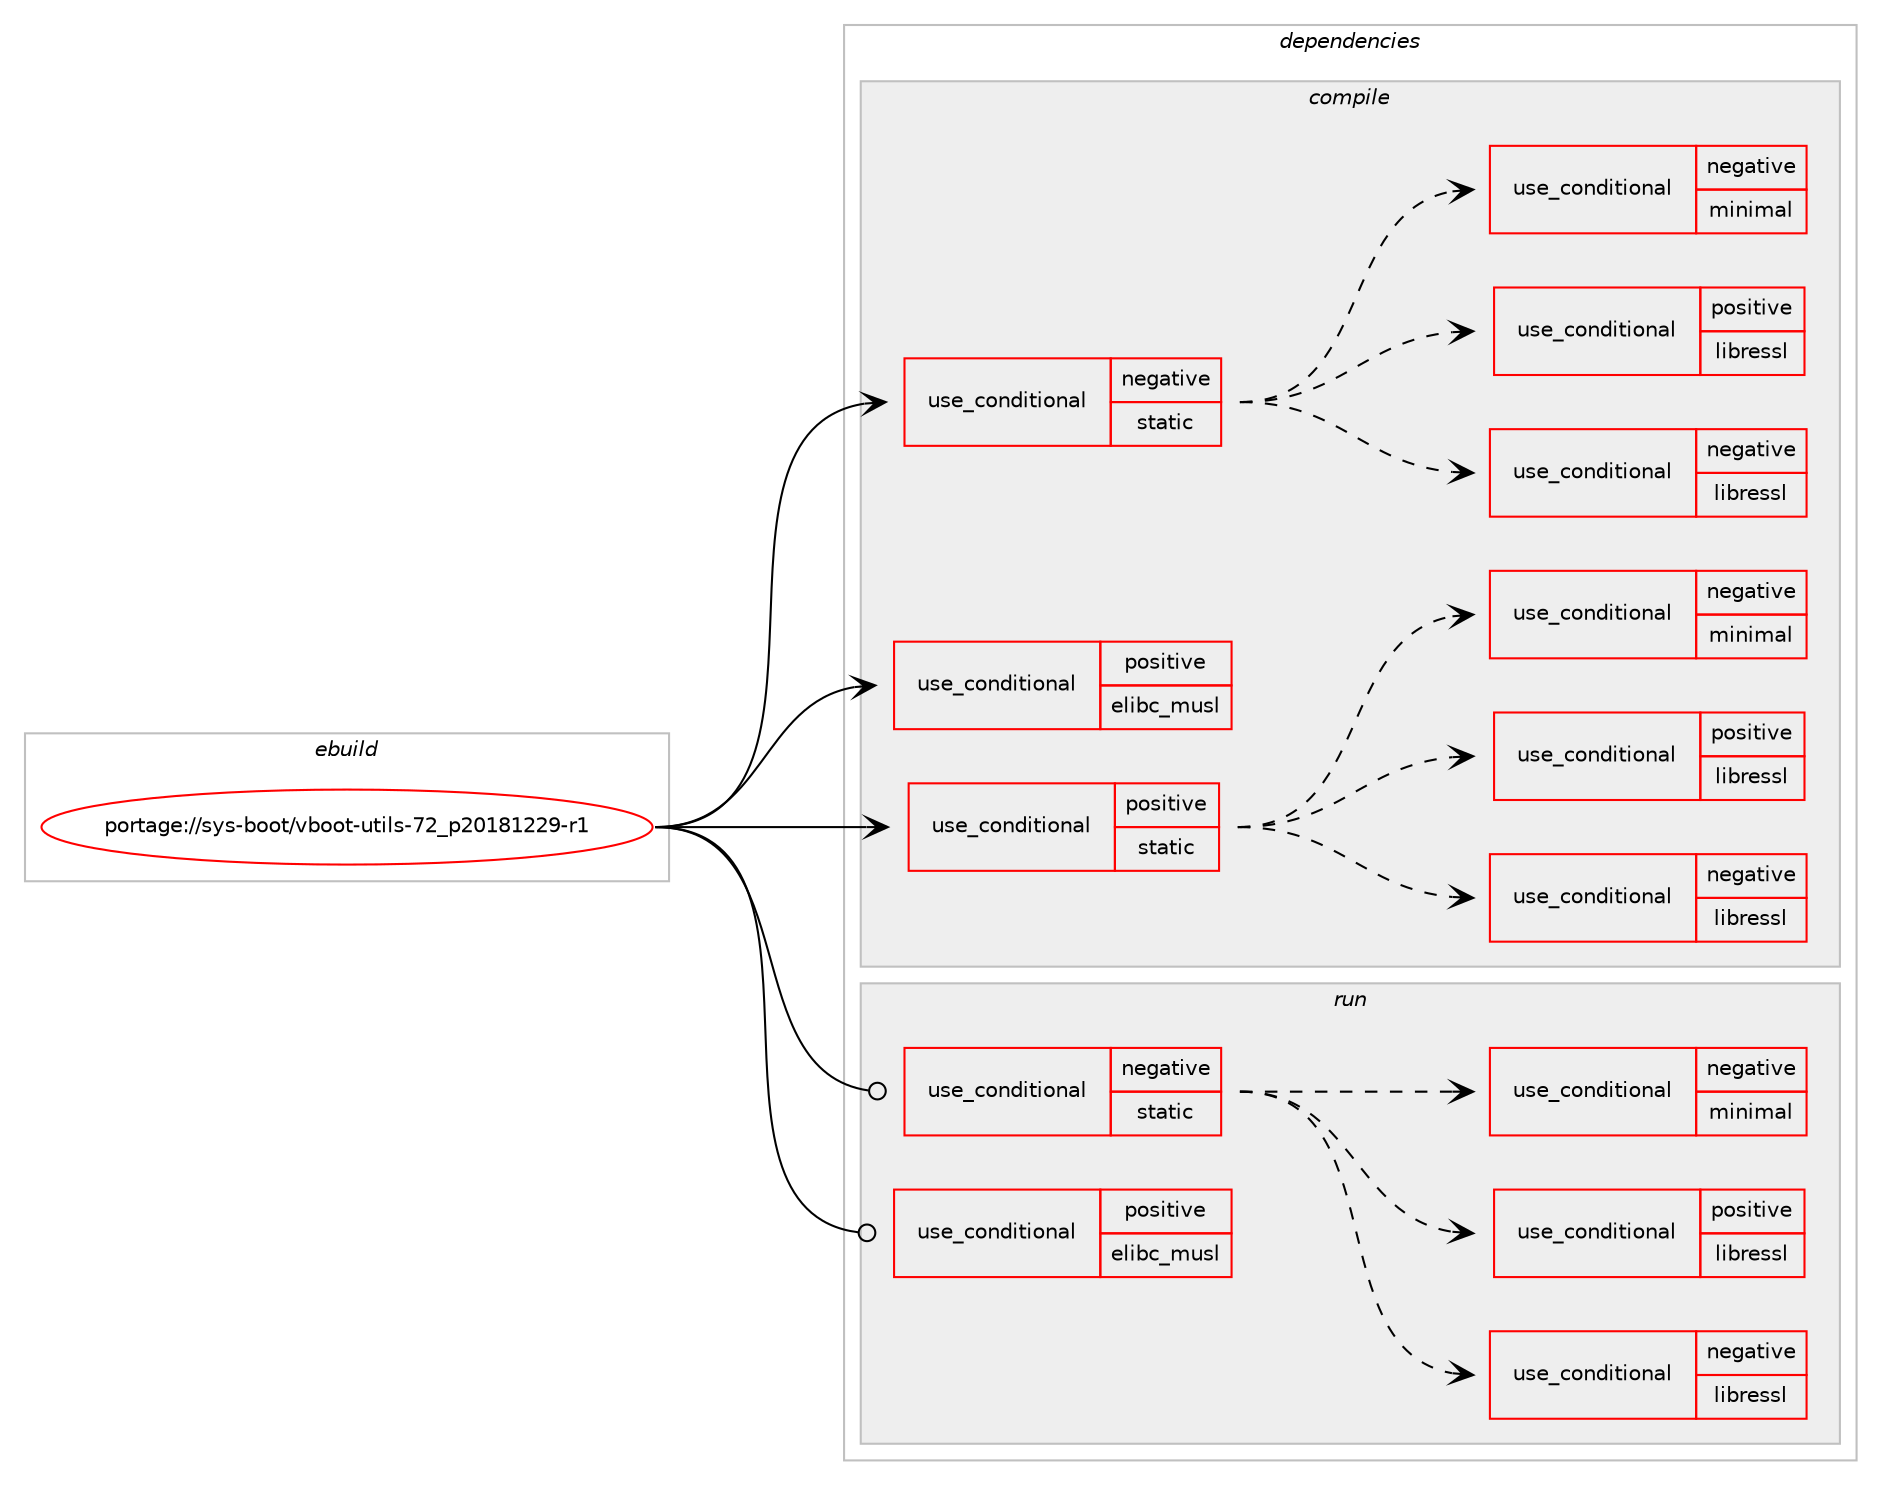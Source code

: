 digraph prolog {

# *************
# Graph options
# *************

newrank=true;
concentrate=true;
compound=true;
graph [rankdir=LR,fontname=Helvetica,fontsize=10,ranksep=1.5];#, ranksep=2.5, nodesep=0.2];
edge  [arrowhead=vee];
node  [fontname=Helvetica,fontsize=10];

# **********
# The ebuild
# **********

subgraph cluster_leftcol {
color=gray;
rank=same;
label=<<i>ebuild</i>>;
id [label="portage://sys-boot/vboot-utils-72_p20181229-r1", color=red, width=4, href="../sys-boot/vboot-utils-72_p20181229-r1.svg"];
}

# ****************
# The dependencies
# ****************

subgraph cluster_midcol {
color=gray;
label=<<i>dependencies</i>>;
subgraph cluster_compile {
fillcolor="#eeeeee";
style=filled;
label=<<i>compile</i>>;
subgraph cond886 {
dependency1424 [label=<<TABLE BORDER="0" CELLBORDER="1" CELLSPACING="0" CELLPADDING="4"><TR><TD ROWSPAN="3" CELLPADDING="10">use_conditional</TD></TR><TR><TD>negative</TD></TR><TR><TD>static</TD></TR></TABLE>>, shape=none, color=red];
subgraph cond887 {
dependency1425 [label=<<TABLE BORDER="0" CELLBORDER="1" CELLSPACING="0" CELLPADDING="4"><TR><TD ROWSPAN="3" CELLPADDING="10">use_conditional</TD></TR><TR><TD>negative</TD></TR><TR><TD>libressl</TD></TR></TABLE>>, shape=none, color=red];
# *** BEGIN UNKNOWN DEPENDENCY TYPE (TODO) ***
# dependency1425 -> package_dependency(portage://sys-boot/vboot-utils-72_p20181229-r1,install,no,dev-libs,openssl,none,[,,],[slot(0),equal],[])
# *** END UNKNOWN DEPENDENCY TYPE (TODO) ***

}
dependency1424:e -> dependency1425:w [weight=20,style="dashed",arrowhead="vee"];
subgraph cond888 {
dependency1426 [label=<<TABLE BORDER="0" CELLBORDER="1" CELLSPACING="0" CELLPADDING="4"><TR><TD ROWSPAN="3" CELLPADDING="10">use_conditional</TD></TR><TR><TD>positive</TD></TR><TR><TD>libressl</TD></TR></TABLE>>, shape=none, color=red];
# *** BEGIN UNKNOWN DEPENDENCY TYPE (TODO) ***
# dependency1426 -> package_dependency(portage://sys-boot/vboot-utils-72_p20181229-r1,install,no,dev-libs,libressl,none,[,,],[slot(0),equal],[])
# *** END UNKNOWN DEPENDENCY TYPE (TODO) ***

}
dependency1424:e -> dependency1426:w [weight=20,style="dashed",arrowhead="vee"];
# *** BEGIN UNKNOWN DEPENDENCY TYPE (TODO) ***
# dependency1424 -> package_dependency(portage://sys-boot/vboot-utils-72_p20181229-r1,install,no,sys-apps,util-linux,none,[,,],any_same_slot,[])
# *** END UNKNOWN DEPENDENCY TYPE (TODO) ***

# *** BEGIN UNKNOWN DEPENDENCY TYPE (TODO) ***
# dependency1424 -> package_dependency(portage://sys-boot/vboot-utils-72_p20181229-r1,install,no,dev-libs,libzip,none,[,,],any_same_slot,[])
# *** END UNKNOWN DEPENDENCY TYPE (TODO) ***

subgraph cond889 {
dependency1427 [label=<<TABLE BORDER="0" CELLBORDER="1" CELLSPACING="0" CELLPADDING="4"><TR><TD ROWSPAN="3" CELLPADDING="10">use_conditional</TD></TR><TR><TD>negative</TD></TR><TR><TD>minimal</TD></TR></TABLE>>, shape=none, color=red];
# *** BEGIN UNKNOWN DEPENDENCY TYPE (TODO) ***
# dependency1427 -> package_dependency(portage://sys-boot/vboot-utils-72_p20181229-r1,install,no,dev-libs,libyaml,none,[,,],any_same_slot,[])
# *** END UNKNOWN DEPENDENCY TYPE (TODO) ***

# *** BEGIN UNKNOWN DEPENDENCY TYPE (TODO) ***
# dependency1427 -> package_dependency(portage://sys-boot/vboot-utils-72_p20181229-r1,install,no,app-arch,xz-utils,none,[,,],any_same_slot,[])
# *** END UNKNOWN DEPENDENCY TYPE (TODO) ***

}
dependency1424:e -> dependency1427:w [weight=20,style="dashed",arrowhead="vee"];
}
id:e -> dependency1424:w [weight=20,style="solid",arrowhead="vee"];
subgraph cond890 {
dependency1428 [label=<<TABLE BORDER="0" CELLBORDER="1" CELLSPACING="0" CELLPADDING="4"><TR><TD ROWSPAN="3" CELLPADDING="10">use_conditional</TD></TR><TR><TD>positive</TD></TR><TR><TD>elibc_musl</TD></TR></TABLE>>, shape=none, color=red];
# *** BEGIN UNKNOWN DEPENDENCY TYPE (TODO) ***
# dependency1428 -> package_dependency(portage://sys-boot/vboot-utils-72_p20181229-r1,install,no,sys-libs,fts-standalone,none,[,,],[],[])
# *** END UNKNOWN DEPENDENCY TYPE (TODO) ***

}
id:e -> dependency1428:w [weight=20,style="solid",arrowhead="vee"];
subgraph cond891 {
dependency1429 [label=<<TABLE BORDER="0" CELLBORDER="1" CELLSPACING="0" CELLPADDING="4"><TR><TD ROWSPAN="3" CELLPADDING="10">use_conditional</TD></TR><TR><TD>positive</TD></TR><TR><TD>static</TD></TR></TABLE>>, shape=none, color=red];
subgraph cond892 {
dependency1430 [label=<<TABLE BORDER="0" CELLBORDER="1" CELLSPACING="0" CELLPADDING="4"><TR><TD ROWSPAN="3" CELLPADDING="10">use_conditional</TD></TR><TR><TD>negative</TD></TR><TR><TD>libressl</TD></TR></TABLE>>, shape=none, color=red];
# *** BEGIN UNKNOWN DEPENDENCY TYPE (TODO) ***
# dependency1430 -> package_dependency(portage://sys-boot/vboot-utils-72_p20181229-r1,install,no,dev-libs,openssl,none,[,,],[slot(0),equal],[use(enable(static-libs),positive)])
# *** END UNKNOWN DEPENDENCY TYPE (TODO) ***

}
dependency1429:e -> dependency1430:w [weight=20,style="dashed",arrowhead="vee"];
subgraph cond893 {
dependency1431 [label=<<TABLE BORDER="0" CELLBORDER="1" CELLSPACING="0" CELLPADDING="4"><TR><TD ROWSPAN="3" CELLPADDING="10">use_conditional</TD></TR><TR><TD>positive</TD></TR><TR><TD>libressl</TD></TR></TABLE>>, shape=none, color=red];
# *** BEGIN UNKNOWN DEPENDENCY TYPE (TODO) ***
# dependency1431 -> package_dependency(portage://sys-boot/vboot-utils-72_p20181229-r1,install,no,dev-libs,libressl,none,[,,],[slot(0),equal],[use(enable(static-libs),positive)])
# *** END UNKNOWN DEPENDENCY TYPE (TODO) ***

}
dependency1429:e -> dependency1431:w [weight=20,style="dashed",arrowhead="vee"];
# *** BEGIN UNKNOWN DEPENDENCY TYPE (TODO) ***
# dependency1429 -> package_dependency(portage://sys-boot/vboot-utils-72_p20181229-r1,install,no,sys-apps,util-linux,none,[,,],any_same_slot,[use(enable(static-libs),positive)])
# *** END UNKNOWN DEPENDENCY TYPE (TODO) ***

# *** BEGIN UNKNOWN DEPENDENCY TYPE (TODO) ***
# dependency1429 -> package_dependency(portage://sys-boot/vboot-utils-72_p20181229-r1,install,no,dev-libs,libzip,none,[,,],any_same_slot,[use(enable(static-libs),positive)])
# *** END UNKNOWN DEPENDENCY TYPE (TODO) ***

subgraph cond894 {
dependency1432 [label=<<TABLE BORDER="0" CELLBORDER="1" CELLSPACING="0" CELLPADDING="4"><TR><TD ROWSPAN="3" CELLPADDING="10">use_conditional</TD></TR><TR><TD>negative</TD></TR><TR><TD>minimal</TD></TR></TABLE>>, shape=none, color=red];
# *** BEGIN UNKNOWN DEPENDENCY TYPE (TODO) ***
# dependency1432 -> package_dependency(portage://sys-boot/vboot-utils-72_p20181229-r1,install,no,dev-libs,libyaml,none,[,,],any_same_slot,[use(enable(static-libs),positive)])
# *** END UNKNOWN DEPENDENCY TYPE (TODO) ***

# *** BEGIN UNKNOWN DEPENDENCY TYPE (TODO) ***
# dependency1432 -> package_dependency(portage://sys-boot/vboot-utils-72_p20181229-r1,install,no,app-arch,xz-utils,none,[,,],any_same_slot,[use(enable(static-libs),positive)])
# *** END UNKNOWN DEPENDENCY TYPE (TODO) ***

}
dependency1429:e -> dependency1432:w [weight=20,style="dashed",arrowhead="vee"];
}
id:e -> dependency1429:w [weight=20,style="solid",arrowhead="vee"];
# *** BEGIN UNKNOWN DEPENDENCY TYPE (TODO) ***
# id -> package_dependency(portage://sys-boot/vboot-utils-72_p20181229-r1,install,no,app-crypt,trousers,none,[,,],[],[])
# *** END UNKNOWN DEPENDENCY TYPE (TODO) ***

# *** BEGIN UNKNOWN DEPENDENCY TYPE (TODO) ***
# id -> package_dependency(portage://sys-boot/vboot-utils-72_p20181229-r1,install,no,virtual,pkgconfig,none,[,,],[],[])
# *** END UNKNOWN DEPENDENCY TYPE (TODO) ***

}
subgraph cluster_compileandrun {
fillcolor="#eeeeee";
style=filled;
label=<<i>compile and run</i>>;
}
subgraph cluster_run {
fillcolor="#eeeeee";
style=filled;
label=<<i>run</i>>;
subgraph cond895 {
dependency1433 [label=<<TABLE BORDER="0" CELLBORDER="1" CELLSPACING="0" CELLPADDING="4"><TR><TD ROWSPAN="3" CELLPADDING="10">use_conditional</TD></TR><TR><TD>negative</TD></TR><TR><TD>static</TD></TR></TABLE>>, shape=none, color=red];
subgraph cond896 {
dependency1434 [label=<<TABLE BORDER="0" CELLBORDER="1" CELLSPACING="0" CELLPADDING="4"><TR><TD ROWSPAN="3" CELLPADDING="10">use_conditional</TD></TR><TR><TD>negative</TD></TR><TR><TD>libressl</TD></TR></TABLE>>, shape=none, color=red];
# *** BEGIN UNKNOWN DEPENDENCY TYPE (TODO) ***
# dependency1434 -> package_dependency(portage://sys-boot/vboot-utils-72_p20181229-r1,run,no,dev-libs,openssl,none,[,,],[slot(0),equal],[])
# *** END UNKNOWN DEPENDENCY TYPE (TODO) ***

}
dependency1433:e -> dependency1434:w [weight=20,style="dashed",arrowhead="vee"];
subgraph cond897 {
dependency1435 [label=<<TABLE BORDER="0" CELLBORDER="1" CELLSPACING="0" CELLPADDING="4"><TR><TD ROWSPAN="3" CELLPADDING="10">use_conditional</TD></TR><TR><TD>positive</TD></TR><TR><TD>libressl</TD></TR></TABLE>>, shape=none, color=red];
# *** BEGIN UNKNOWN DEPENDENCY TYPE (TODO) ***
# dependency1435 -> package_dependency(portage://sys-boot/vboot-utils-72_p20181229-r1,run,no,dev-libs,libressl,none,[,,],[slot(0),equal],[])
# *** END UNKNOWN DEPENDENCY TYPE (TODO) ***

}
dependency1433:e -> dependency1435:w [weight=20,style="dashed",arrowhead="vee"];
# *** BEGIN UNKNOWN DEPENDENCY TYPE (TODO) ***
# dependency1433 -> package_dependency(portage://sys-boot/vboot-utils-72_p20181229-r1,run,no,sys-apps,util-linux,none,[,,],any_same_slot,[])
# *** END UNKNOWN DEPENDENCY TYPE (TODO) ***

# *** BEGIN UNKNOWN DEPENDENCY TYPE (TODO) ***
# dependency1433 -> package_dependency(portage://sys-boot/vboot-utils-72_p20181229-r1,run,no,dev-libs,libzip,none,[,,],any_same_slot,[])
# *** END UNKNOWN DEPENDENCY TYPE (TODO) ***

subgraph cond898 {
dependency1436 [label=<<TABLE BORDER="0" CELLBORDER="1" CELLSPACING="0" CELLPADDING="4"><TR><TD ROWSPAN="3" CELLPADDING="10">use_conditional</TD></TR><TR><TD>negative</TD></TR><TR><TD>minimal</TD></TR></TABLE>>, shape=none, color=red];
# *** BEGIN UNKNOWN DEPENDENCY TYPE (TODO) ***
# dependency1436 -> package_dependency(portage://sys-boot/vboot-utils-72_p20181229-r1,run,no,dev-libs,libyaml,none,[,,],any_same_slot,[])
# *** END UNKNOWN DEPENDENCY TYPE (TODO) ***

# *** BEGIN UNKNOWN DEPENDENCY TYPE (TODO) ***
# dependency1436 -> package_dependency(portage://sys-boot/vboot-utils-72_p20181229-r1,run,no,app-arch,xz-utils,none,[,,],any_same_slot,[])
# *** END UNKNOWN DEPENDENCY TYPE (TODO) ***

}
dependency1433:e -> dependency1436:w [weight=20,style="dashed",arrowhead="vee"];
}
id:e -> dependency1433:w [weight=20,style="solid",arrowhead="odot"];
subgraph cond899 {
dependency1437 [label=<<TABLE BORDER="0" CELLBORDER="1" CELLSPACING="0" CELLPADDING="4"><TR><TD ROWSPAN="3" CELLPADDING="10">use_conditional</TD></TR><TR><TD>positive</TD></TR><TR><TD>elibc_musl</TD></TR></TABLE>>, shape=none, color=red];
# *** BEGIN UNKNOWN DEPENDENCY TYPE (TODO) ***
# dependency1437 -> package_dependency(portage://sys-boot/vboot-utils-72_p20181229-r1,run,no,sys-libs,fts-standalone,none,[,,],[],[])
# *** END UNKNOWN DEPENDENCY TYPE (TODO) ***

}
id:e -> dependency1437:w [weight=20,style="solid",arrowhead="odot"];
}
}

# **************
# The candidates
# **************

subgraph cluster_choices {
rank=same;
color=gray;
label=<<i>candidates</i>>;

}

}
